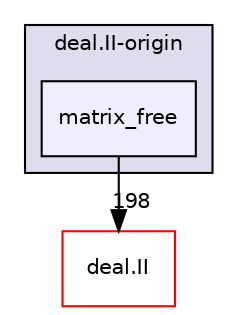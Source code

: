 digraph "include/deal.II-origin/matrix_free" {
  compound=true
  node [ fontsize="10", fontname="Helvetica"];
  edge [ labelfontsize="10", labelfontname="Helvetica"];
  subgraph clusterdir_1627ce85bc33b76c4cb222dfe9aeffd7 {
    graph [ bgcolor="#ddddee", pencolor="black", label="deal.II-origin" fontname="Helvetica", fontsize="10", URL="dir_1627ce85bc33b76c4cb222dfe9aeffd7.html"]
  dir_820c4252f7fe0fdf87bafa55c2276e7b [shape=box, label="matrix_free", style="filled", fillcolor="#eeeeff", pencolor="black", URL="dir_820c4252f7fe0fdf87bafa55c2276e7b.html"];
  }
  dir_ee90d91a514b839c31faec7a1d916f67 [shape=box label="deal.II" fillcolor="white" style="filled" color="red" URL="dir_ee90d91a514b839c31faec7a1d916f67.html"];
  dir_820c4252f7fe0fdf87bafa55c2276e7b->dir_ee90d91a514b839c31faec7a1d916f67 [headlabel="198", labeldistance=1.5 headhref="dir_000104_000009.html"];
}

